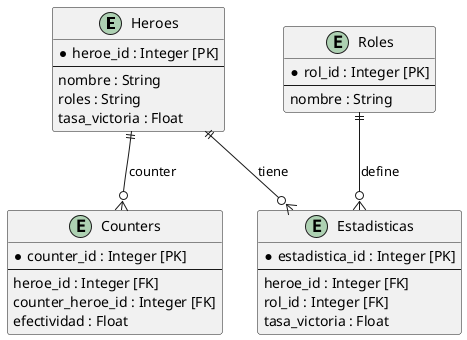 @startuml
entity "Heroes" {
    * heroe_id : Integer [PK]
    --
    nombre : String
    roles : String
    tasa_victoria : Float
}

entity "Counters" {
    * counter_id : Integer [PK]
    --
    heroe_id : Integer [FK]
    counter_heroe_id : Integer [FK]
    efectividad : Float
}

entity "Roles" {
    * rol_id : Integer [PK]
    --
    nombre : String
}

entity "Estadisticas" {
    * estadistica_id : Integer [PK]
    --
    heroe_id : Integer [FK]
    rol_id : Integer [FK]
    tasa_victoria : Float
}

Heroes ||--o{ "Counters" : counter
Roles ||--o{ "Estadisticas" : define
Heroes ||--o{ "Estadisticas" : tiene
@enduml
